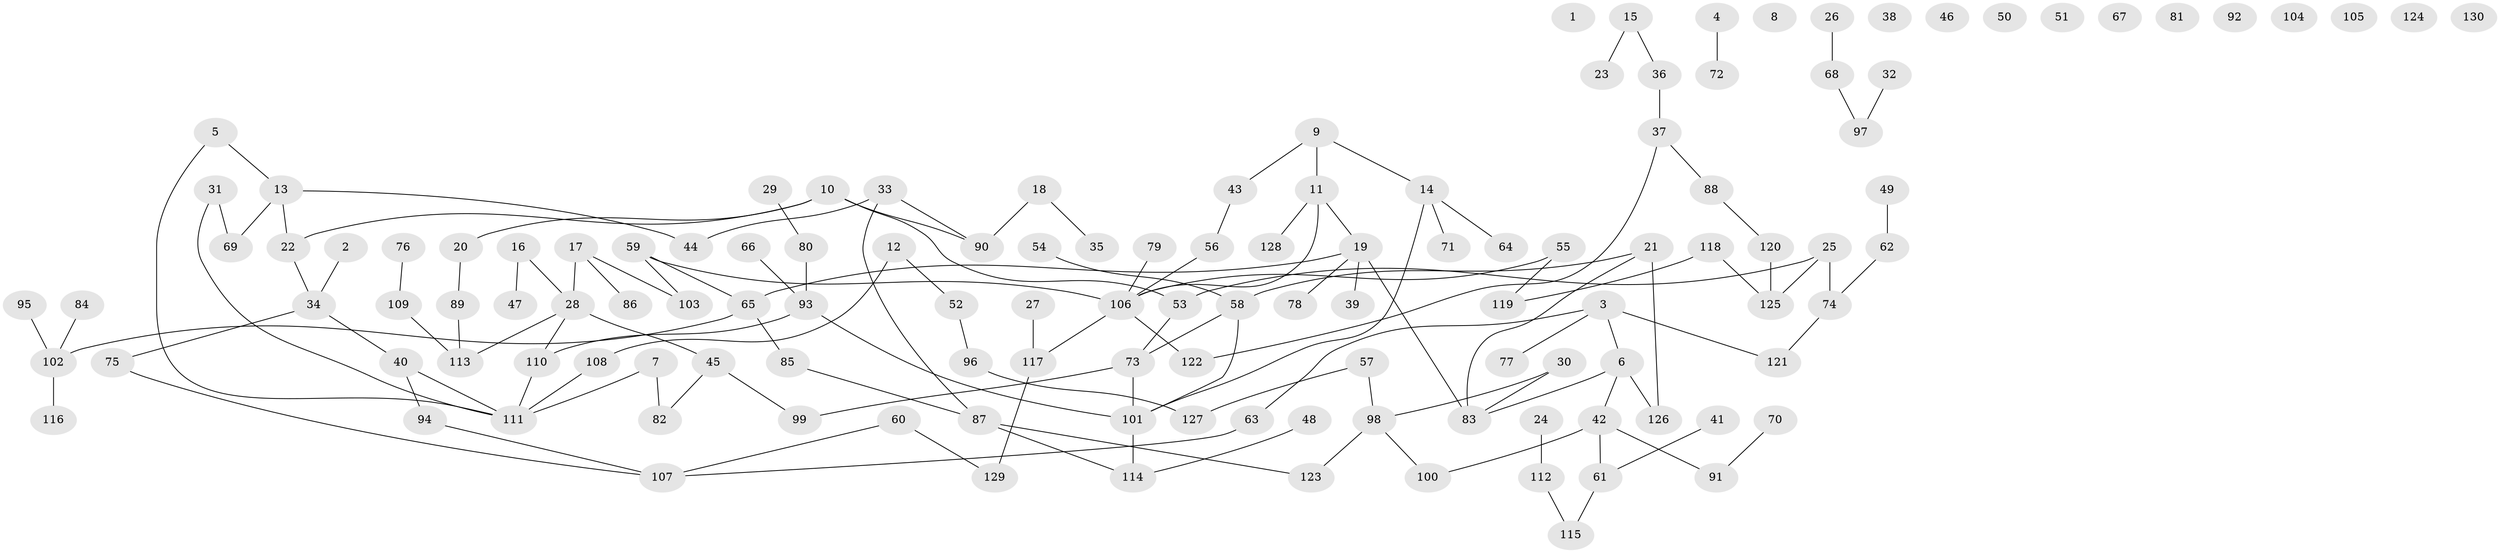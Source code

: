 // coarse degree distribution, {0: 0.1794871794871795, 3: 0.08974358974358974, 5: 0.0641025641025641, 7: 0.0641025641025641, 2: 0.2692307692307692, 1: 0.24358974358974358, 4: 0.08974358974358974}
// Generated by graph-tools (version 1.1) at 2025/16/03/04/25 18:16:43]
// undirected, 130 vertices, 138 edges
graph export_dot {
graph [start="1"]
  node [color=gray90,style=filled];
  1;
  2;
  3;
  4;
  5;
  6;
  7;
  8;
  9;
  10;
  11;
  12;
  13;
  14;
  15;
  16;
  17;
  18;
  19;
  20;
  21;
  22;
  23;
  24;
  25;
  26;
  27;
  28;
  29;
  30;
  31;
  32;
  33;
  34;
  35;
  36;
  37;
  38;
  39;
  40;
  41;
  42;
  43;
  44;
  45;
  46;
  47;
  48;
  49;
  50;
  51;
  52;
  53;
  54;
  55;
  56;
  57;
  58;
  59;
  60;
  61;
  62;
  63;
  64;
  65;
  66;
  67;
  68;
  69;
  70;
  71;
  72;
  73;
  74;
  75;
  76;
  77;
  78;
  79;
  80;
  81;
  82;
  83;
  84;
  85;
  86;
  87;
  88;
  89;
  90;
  91;
  92;
  93;
  94;
  95;
  96;
  97;
  98;
  99;
  100;
  101;
  102;
  103;
  104;
  105;
  106;
  107;
  108;
  109;
  110;
  111;
  112;
  113;
  114;
  115;
  116;
  117;
  118;
  119;
  120;
  121;
  122;
  123;
  124;
  125;
  126;
  127;
  128;
  129;
  130;
  2 -- 34;
  3 -- 6;
  3 -- 63;
  3 -- 77;
  3 -- 121;
  4 -- 72;
  5 -- 13;
  5 -- 111;
  6 -- 42;
  6 -- 83;
  6 -- 126;
  7 -- 82;
  7 -- 111;
  9 -- 11;
  9 -- 14;
  9 -- 43;
  10 -- 20;
  10 -- 22;
  10 -- 53;
  10 -- 90;
  11 -- 19;
  11 -- 106;
  11 -- 128;
  12 -- 52;
  12 -- 108;
  13 -- 22;
  13 -- 44;
  13 -- 69;
  14 -- 64;
  14 -- 71;
  14 -- 101;
  15 -- 23;
  15 -- 36;
  16 -- 28;
  16 -- 47;
  17 -- 28;
  17 -- 86;
  17 -- 103;
  18 -- 35;
  18 -- 90;
  19 -- 39;
  19 -- 65;
  19 -- 78;
  19 -- 83;
  20 -- 89;
  21 -- 58;
  21 -- 83;
  21 -- 126;
  22 -- 34;
  24 -- 112;
  25 -- 53;
  25 -- 74;
  25 -- 125;
  26 -- 68;
  27 -- 117;
  28 -- 45;
  28 -- 110;
  28 -- 113;
  29 -- 80;
  30 -- 83;
  30 -- 98;
  31 -- 69;
  31 -- 111;
  32 -- 97;
  33 -- 44;
  33 -- 87;
  33 -- 90;
  34 -- 40;
  34 -- 75;
  36 -- 37;
  37 -- 88;
  37 -- 122;
  40 -- 94;
  40 -- 111;
  41 -- 61;
  42 -- 61;
  42 -- 91;
  42 -- 100;
  43 -- 56;
  45 -- 82;
  45 -- 99;
  48 -- 114;
  49 -- 62;
  52 -- 96;
  53 -- 73;
  54 -- 58;
  55 -- 106;
  55 -- 119;
  56 -- 106;
  57 -- 98;
  57 -- 127;
  58 -- 73;
  58 -- 101;
  59 -- 65;
  59 -- 103;
  59 -- 106;
  60 -- 107;
  60 -- 129;
  61 -- 115;
  62 -- 74;
  63 -- 107;
  65 -- 85;
  65 -- 102;
  66 -- 93;
  68 -- 97;
  70 -- 91;
  73 -- 99;
  73 -- 101;
  74 -- 121;
  75 -- 107;
  76 -- 109;
  79 -- 106;
  80 -- 93;
  84 -- 102;
  85 -- 87;
  87 -- 114;
  87 -- 123;
  88 -- 120;
  89 -- 113;
  93 -- 101;
  93 -- 110;
  94 -- 107;
  95 -- 102;
  96 -- 127;
  98 -- 100;
  98 -- 123;
  101 -- 114;
  102 -- 116;
  106 -- 117;
  106 -- 122;
  108 -- 111;
  109 -- 113;
  110 -- 111;
  112 -- 115;
  117 -- 129;
  118 -- 119;
  118 -- 125;
  120 -- 125;
}
